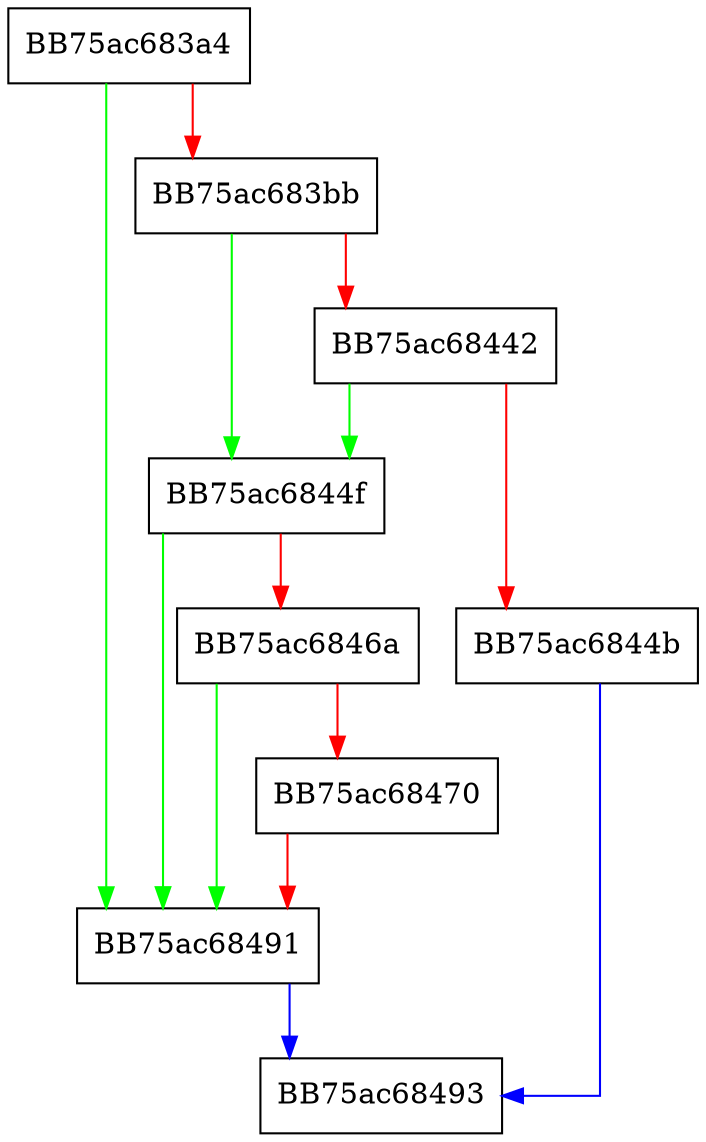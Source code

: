 digraph GetMBoxCount {
  node [shape="box"];
  graph [splines=ortho];
  BB75ac683a4 -> BB75ac68491 [color="green"];
  BB75ac683a4 -> BB75ac683bb [color="red"];
  BB75ac683bb -> BB75ac6844f [color="green"];
  BB75ac683bb -> BB75ac68442 [color="red"];
  BB75ac68442 -> BB75ac6844f [color="green"];
  BB75ac68442 -> BB75ac6844b [color="red"];
  BB75ac6844b -> BB75ac68493 [color="blue"];
  BB75ac6844f -> BB75ac68491 [color="green"];
  BB75ac6844f -> BB75ac6846a [color="red"];
  BB75ac6846a -> BB75ac68491 [color="green"];
  BB75ac6846a -> BB75ac68470 [color="red"];
  BB75ac68470 -> BB75ac68491 [color="red"];
  BB75ac68491 -> BB75ac68493 [color="blue"];
}